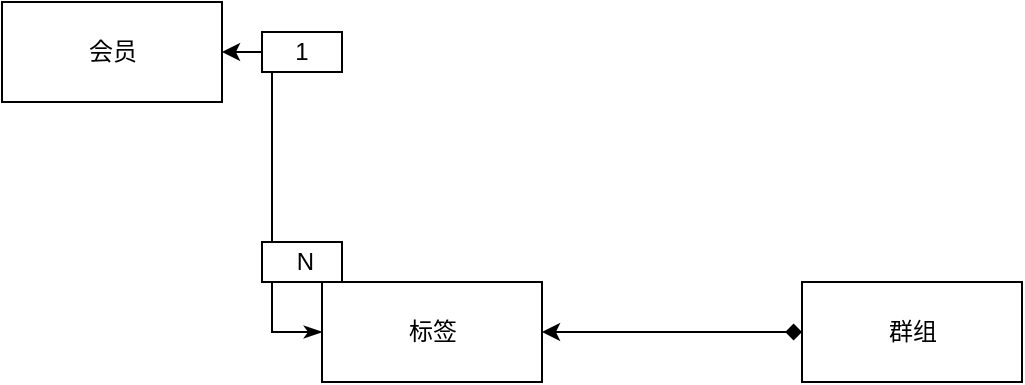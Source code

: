 <mxfile version="15.0.5" type="github">
  <diagram id="9KHc1_BPApXsyWFQziXx" name="Page-1">
    <mxGraphModel dx="786" dy="454" grid="1" gridSize="10" guides="1" tooltips="1" connect="1" arrows="1" fold="1" page="1" pageScale="1" pageWidth="827" pageHeight="1169" math="0" shadow="0">
      <root>
        <mxCell id="0" />
        <mxCell id="1" parent="0" />
        <mxCell id="g5eA6v_6zcaxkkMn7qFf-1" value="会员" style="html=1;" vertex="1" parent="1">
          <mxGeometry x="50" y="60" width="110" height="50" as="geometry" />
        </mxCell>
        <mxCell id="g5eA6v_6zcaxkkMn7qFf-11" style="edgeStyle=orthogonalEdgeStyle;rounded=0;orthogonalLoop=1;jettySize=auto;html=1;exitX=0;exitY=0.5;exitDx=0;exitDy=0;entryX=1;entryY=0.5;entryDx=0;entryDy=0;startArrow=classicThin;startFill=1;" edge="1" parent="1" source="g5eA6v_6zcaxkkMn7qFf-2" target="g5eA6v_6zcaxkkMn7qFf-1">
          <mxGeometry relative="1" as="geometry" />
        </mxCell>
        <mxCell id="g5eA6v_6zcaxkkMn7qFf-2" value="标签" style="html=1;" vertex="1" parent="1">
          <mxGeometry x="210" y="200" width="110" height="50" as="geometry" />
        </mxCell>
        <mxCell id="g5eA6v_6zcaxkkMn7qFf-7" style="edgeStyle=orthogonalEdgeStyle;rounded=0;orthogonalLoop=1;jettySize=auto;html=1;exitX=0;exitY=0.5;exitDx=0;exitDy=0;entryX=1;entryY=0.5;entryDx=0;entryDy=0;startArrow=diamond;startFill=1;" edge="1" parent="1" source="g5eA6v_6zcaxkkMn7qFf-3" target="g5eA6v_6zcaxkkMn7qFf-2">
          <mxGeometry relative="1" as="geometry" />
        </mxCell>
        <mxCell id="g5eA6v_6zcaxkkMn7qFf-3" value="群组" style="html=1;" vertex="1" parent="1">
          <mxGeometry x="450" y="200" width="110" height="50" as="geometry" />
        </mxCell>
        <mxCell id="g5eA6v_6zcaxkkMn7qFf-12" value="1" style="whiteSpace=wrap;html=1;" vertex="1" parent="1">
          <mxGeometry x="180" y="75" width="40" height="20" as="geometry" />
        </mxCell>
        <mxCell id="g5eA6v_6zcaxkkMn7qFf-13" value="&amp;nbsp;N" style="whiteSpace=wrap;html=1;" vertex="1" parent="1">
          <mxGeometry x="180" y="180" width="40" height="20" as="geometry" />
        </mxCell>
      </root>
    </mxGraphModel>
  </diagram>
</mxfile>
